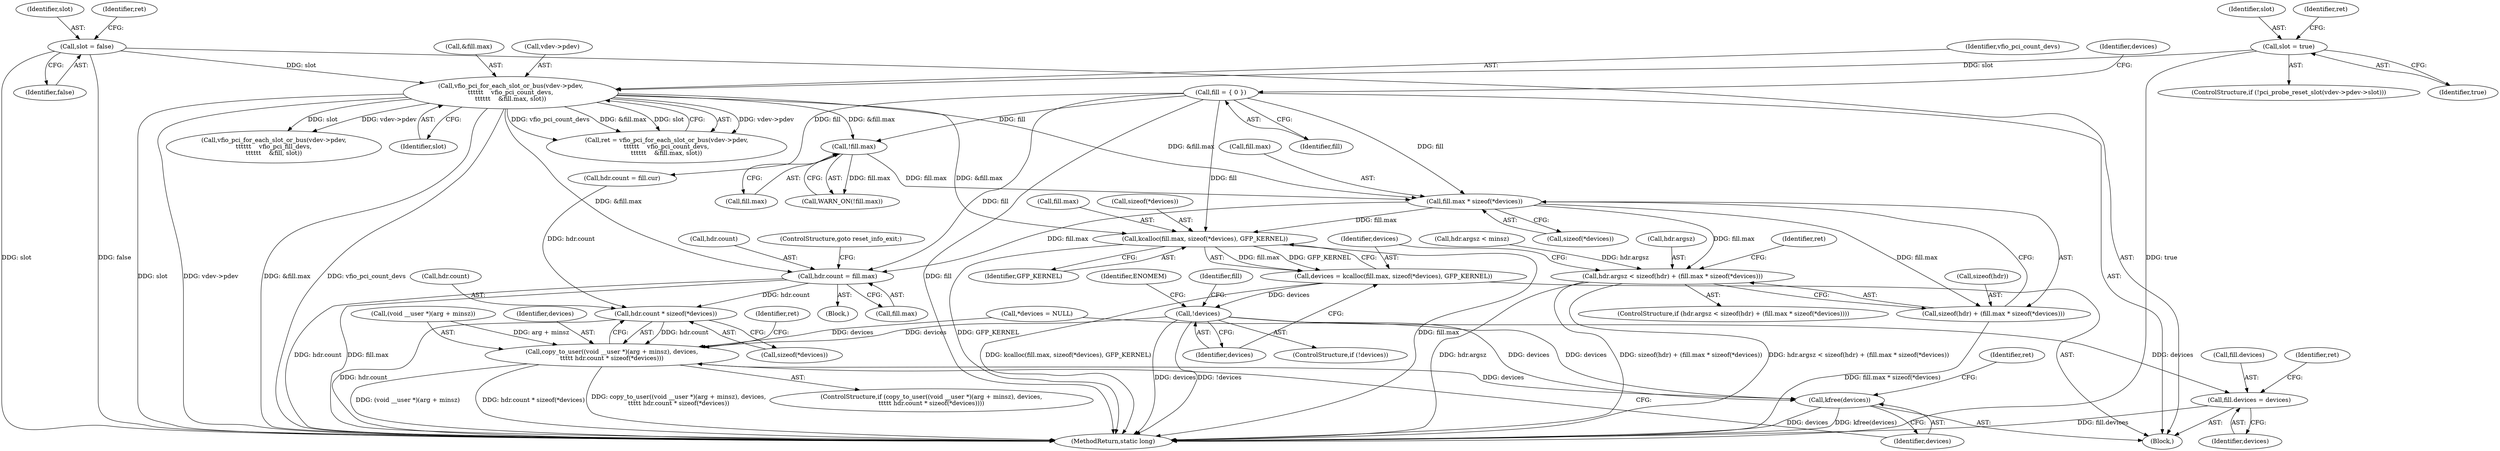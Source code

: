digraph "0_linux_05692d7005a364add85c6e25a6c4447ce08f913a@API" {
"1000983" [label="(Call,fill.max * sizeof(*devices))"];
"1000971" [label="(Call,!fill.max)"];
"1000893" [label="(Call,fill = { 0 })"];
"1000956" [label="(Call,vfio_pci_for_each_slot_or_bus(vdev->pdev,\n\t\t\t\t\t\t    vfio_pci_count_devs,\n\t\t\t\t\t\t    &fill.max, slot))"];
"1000940" [label="(Call,slot = true)"];
"1000900" [label="(Call,slot = false)"];
"1000976" [label="(Call,hdr.argsz < sizeof(hdr) + (fill.max * sizeof(*devices)))"];
"1000980" [label="(Call,sizeof(hdr) + (fill.max * sizeof(*devices)))"];
"1000995" [label="(Call,hdr.count = fill.max)"];
"1001069" [label="(Call,hdr.count * sizeof(*devices))"];
"1001062" [label="(Call,copy_to_user((void __user *)(arg + minsz), devices,\n\t\t\t\t\t hdr.count * sizeof(*devices)))"];
"1001080" [label="(Call,kfree(devices))"];
"1001005" [label="(Call,kcalloc(fill.max, sizeof(*devices), GFP_KERNEL))"];
"1001003" [label="(Call,devices = kcalloc(fill.max, sizeof(*devices), GFP_KERNEL))"];
"1001014" [label="(Call,!devices)"];
"1001019" [label="(Call,fill.devices = devices)"];
"1000893" [label="(Call,fill = { 0 })"];
"1000990" [label="(Block,)"];
"1001019" [label="(Call,fill.devices = devices)"];
"1001080" [label="(Call,kfree(devices))"];
"1001077" [label="(Identifier,ret)"];
"1001013" [label="(ControlStructure,if (!devices))"];
"1000992" [label="(Identifier,ret)"];
"1001002" [label="(ControlStructure,goto reset_info_exit;)"];
"1000901" [label="(Identifier,slot)"];
"1001020" [label="(Call,fill.devices)"];
"1000971" [label="(Call,!fill.max)"];
"1000972" [label="(Call,fill.max)"];
"1000897" [label="(Identifier,devices)"];
"1000970" [label="(Call,WARN_ON(!fill.max))"];
"1000996" [label="(Call,hdr.count)"];
"1000961" [label="(Call,&fill.max)"];
"1000975" [label="(ControlStructure,if (hdr.argsz < sizeof(hdr) + (fill.max * sizeof(*devices))))"];
"1000896" [label="(Call,*devices = NULL)"];
"1000981" [label="(Call,sizeof(hdr))"];
"1001069" [label="(Call,hdr.count * sizeof(*devices))"];
"1001369" [label="(MethodReturn,static long)"];
"1001070" [label="(Call,hdr.count)"];
"1001061" [label="(ControlStructure,if (copy_to_user((void __user *)(arg + minsz), devices,\n\t\t\t\t\t hdr.count * sizeof(*devices))))"];
"1000980" [label="(Call,sizeof(hdr) + (fill.max * sizeof(*devices)))"];
"1000995" [label="(Call,hdr.count = fill.max)"];
"1001005" [label="(Call,kcalloc(fill.max, sizeof(*devices), GFP_KERNEL))"];
"1000941" [label="(Identifier,slot)"];
"1001006" [label="(Call,fill.max)"];
"1000976" [label="(Call,hdr.argsz < sizeof(hdr) + (fill.max * sizeof(*devices)))"];
"1001014" [label="(Call,!devices)"];
"1001037" [label="(Call,hdr.count = fill.cur)"];
"1000983" [label="(Call,fill.max * sizeof(*devices))"];
"1000894" [label="(Identifier,fill)"];
"1000919" [label="(Call,hdr.argsz < minsz)"];
"1001063" [label="(Call,(void __user *)(arg + minsz))"];
"1000890" [label="(Block,)"];
"1001062" [label="(Call,copy_to_user((void __user *)(arg + minsz), devices,\n\t\t\t\t\t hdr.count * sizeof(*devices)))"];
"1000940" [label="(Call,slot = true)"];
"1001073" [label="(Call,sizeof(*devices))"];
"1001012" [label="(Identifier,GFP_KERNEL)"];
"1000900" [label="(Call,slot = false)"];
"1001009" [label="(Call,sizeof(*devices))"];
"1000954" [label="(Call,ret = vfio_pci_for_each_slot_or_bus(vdev->pdev,\n\t\t\t\t\t\t    vfio_pci_count_devs,\n\t\t\t\t\t\t    &fill.max, slot))"];
"1001068" [label="(Identifier,devices)"];
"1000932" [label="(ControlStructure,if (!pci_probe_reset_slot(vdev->pdev->slot)))"];
"1000977" [label="(Call,hdr.argsz)"];
"1000942" [label="(Identifier,true)"];
"1001083" [label="(Identifier,ret)"];
"1001023" [label="(Identifier,devices)"];
"1001026" [label="(Call,vfio_pci_for_each_slot_or_bus(vdev->pdev,\n\t\t\t\t\t\t    vfio_pci_fill_devs,\n\t\t\t\t\t\t    &fill, slot))"];
"1000902" [label="(Identifier,false)"];
"1001015" [label="(Identifier,devices)"];
"1001021" [label="(Identifier,fill)"];
"1000999" [label="(Call,fill.max)"];
"1000957" [label="(Call,vdev->pdev)"];
"1000955" [label="(Identifier,ret)"];
"1000905" [label="(Identifier,ret)"];
"1001003" [label="(Call,devices = kcalloc(fill.max, sizeof(*devices), GFP_KERNEL))"];
"1001018" [label="(Identifier,ENOMEM)"];
"1001004" [label="(Identifier,devices)"];
"1000965" [label="(Identifier,slot)"];
"1001025" [label="(Identifier,ret)"];
"1000960" [label="(Identifier,vfio_pci_count_devs)"];
"1001081" [label="(Identifier,devices)"];
"1000956" [label="(Call,vfio_pci_for_each_slot_or_bus(vdev->pdev,\n\t\t\t\t\t\t    vfio_pci_count_devs,\n\t\t\t\t\t\t    &fill.max, slot))"];
"1000987" [label="(Call,sizeof(*devices))"];
"1000984" [label="(Call,fill.max)"];
"1000983" -> "1000980"  [label="AST: "];
"1000983" -> "1000987"  [label="CFG: "];
"1000984" -> "1000983"  [label="AST: "];
"1000987" -> "1000983"  [label="AST: "];
"1000980" -> "1000983"  [label="CFG: "];
"1000983" -> "1000976"  [label="DDG: fill.max"];
"1000983" -> "1000980"  [label="DDG: fill.max"];
"1000971" -> "1000983"  [label="DDG: fill.max"];
"1000893" -> "1000983"  [label="DDG: fill"];
"1000956" -> "1000983"  [label="DDG: &fill.max"];
"1000983" -> "1000995"  [label="DDG: fill.max"];
"1000983" -> "1001005"  [label="DDG: fill.max"];
"1000971" -> "1000970"  [label="AST: "];
"1000971" -> "1000972"  [label="CFG: "];
"1000972" -> "1000971"  [label="AST: "];
"1000970" -> "1000971"  [label="CFG: "];
"1000971" -> "1000970"  [label="DDG: fill.max"];
"1000893" -> "1000971"  [label="DDG: fill"];
"1000956" -> "1000971"  [label="DDG: &fill.max"];
"1000893" -> "1000890"  [label="AST: "];
"1000893" -> "1000894"  [label="CFG: "];
"1000894" -> "1000893"  [label="AST: "];
"1000897" -> "1000893"  [label="CFG: "];
"1000893" -> "1001369"  [label="DDG: fill"];
"1000893" -> "1000995"  [label="DDG: fill"];
"1000893" -> "1001005"  [label="DDG: fill"];
"1000893" -> "1001037"  [label="DDG: fill"];
"1000956" -> "1000954"  [label="AST: "];
"1000956" -> "1000965"  [label="CFG: "];
"1000957" -> "1000956"  [label="AST: "];
"1000960" -> "1000956"  [label="AST: "];
"1000961" -> "1000956"  [label="AST: "];
"1000965" -> "1000956"  [label="AST: "];
"1000954" -> "1000956"  [label="CFG: "];
"1000956" -> "1001369"  [label="DDG: slot"];
"1000956" -> "1001369"  [label="DDG: vdev->pdev"];
"1000956" -> "1001369"  [label="DDG: &fill.max"];
"1000956" -> "1001369"  [label="DDG: vfio_pci_count_devs"];
"1000956" -> "1000954"  [label="DDG: vdev->pdev"];
"1000956" -> "1000954"  [label="DDG: vfio_pci_count_devs"];
"1000956" -> "1000954"  [label="DDG: &fill.max"];
"1000956" -> "1000954"  [label="DDG: slot"];
"1000940" -> "1000956"  [label="DDG: slot"];
"1000900" -> "1000956"  [label="DDG: slot"];
"1000956" -> "1000995"  [label="DDG: &fill.max"];
"1000956" -> "1001005"  [label="DDG: &fill.max"];
"1000956" -> "1001026"  [label="DDG: vdev->pdev"];
"1000956" -> "1001026"  [label="DDG: slot"];
"1000940" -> "1000932"  [label="AST: "];
"1000940" -> "1000942"  [label="CFG: "];
"1000941" -> "1000940"  [label="AST: "];
"1000942" -> "1000940"  [label="AST: "];
"1000955" -> "1000940"  [label="CFG: "];
"1000940" -> "1001369"  [label="DDG: true"];
"1000900" -> "1000890"  [label="AST: "];
"1000900" -> "1000902"  [label="CFG: "];
"1000901" -> "1000900"  [label="AST: "];
"1000902" -> "1000900"  [label="AST: "];
"1000905" -> "1000900"  [label="CFG: "];
"1000900" -> "1001369"  [label="DDG: false"];
"1000900" -> "1001369"  [label="DDG: slot"];
"1000976" -> "1000975"  [label="AST: "];
"1000976" -> "1000980"  [label="CFG: "];
"1000977" -> "1000976"  [label="AST: "];
"1000980" -> "1000976"  [label="AST: "];
"1000992" -> "1000976"  [label="CFG: "];
"1001004" -> "1000976"  [label="CFG: "];
"1000976" -> "1001369"  [label="DDG: hdr.argsz"];
"1000976" -> "1001369"  [label="DDG: sizeof(hdr) + (fill.max * sizeof(*devices))"];
"1000976" -> "1001369"  [label="DDG: hdr.argsz < sizeof(hdr) + (fill.max * sizeof(*devices))"];
"1000919" -> "1000976"  [label="DDG: hdr.argsz"];
"1000981" -> "1000980"  [label="AST: "];
"1000980" -> "1001369"  [label="DDG: fill.max * sizeof(*devices)"];
"1000995" -> "1000990"  [label="AST: "];
"1000995" -> "1000999"  [label="CFG: "];
"1000996" -> "1000995"  [label="AST: "];
"1000999" -> "1000995"  [label="AST: "];
"1001002" -> "1000995"  [label="CFG: "];
"1000995" -> "1001369"  [label="DDG: hdr.count"];
"1000995" -> "1001369"  [label="DDG: fill.max"];
"1000995" -> "1001069"  [label="DDG: hdr.count"];
"1001069" -> "1001062"  [label="AST: "];
"1001069" -> "1001073"  [label="CFG: "];
"1001070" -> "1001069"  [label="AST: "];
"1001073" -> "1001069"  [label="AST: "];
"1001062" -> "1001069"  [label="CFG: "];
"1001069" -> "1001369"  [label="DDG: hdr.count"];
"1001069" -> "1001062"  [label="DDG: hdr.count"];
"1001037" -> "1001069"  [label="DDG: hdr.count"];
"1001062" -> "1001061"  [label="AST: "];
"1001063" -> "1001062"  [label="AST: "];
"1001068" -> "1001062"  [label="AST: "];
"1001077" -> "1001062"  [label="CFG: "];
"1001081" -> "1001062"  [label="CFG: "];
"1001062" -> "1001369"  [label="DDG: copy_to_user((void __user *)(arg + minsz), devices,\n\t\t\t\t\t hdr.count * sizeof(*devices))"];
"1001062" -> "1001369"  [label="DDG: (void __user *)(arg + minsz)"];
"1001062" -> "1001369"  [label="DDG: hdr.count * sizeof(*devices)"];
"1001063" -> "1001062"  [label="DDG: arg + minsz"];
"1000896" -> "1001062"  [label="DDG: devices"];
"1001014" -> "1001062"  [label="DDG: devices"];
"1001062" -> "1001080"  [label="DDG: devices"];
"1001080" -> "1000890"  [label="AST: "];
"1001080" -> "1001081"  [label="CFG: "];
"1001081" -> "1001080"  [label="AST: "];
"1001083" -> "1001080"  [label="CFG: "];
"1001080" -> "1001369"  [label="DDG: kfree(devices)"];
"1001080" -> "1001369"  [label="DDG: devices"];
"1000896" -> "1001080"  [label="DDG: devices"];
"1001014" -> "1001080"  [label="DDG: devices"];
"1001005" -> "1001003"  [label="AST: "];
"1001005" -> "1001012"  [label="CFG: "];
"1001006" -> "1001005"  [label="AST: "];
"1001009" -> "1001005"  [label="AST: "];
"1001012" -> "1001005"  [label="AST: "];
"1001003" -> "1001005"  [label="CFG: "];
"1001005" -> "1001369"  [label="DDG: GFP_KERNEL"];
"1001005" -> "1001369"  [label="DDG: fill.max"];
"1001005" -> "1001003"  [label="DDG: fill.max"];
"1001005" -> "1001003"  [label="DDG: GFP_KERNEL"];
"1001003" -> "1000890"  [label="AST: "];
"1001004" -> "1001003"  [label="AST: "];
"1001015" -> "1001003"  [label="CFG: "];
"1001003" -> "1001369"  [label="DDG: kcalloc(fill.max, sizeof(*devices), GFP_KERNEL)"];
"1001003" -> "1001014"  [label="DDG: devices"];
"1001014" -> "1001013"  [label="AST: "];
"1001014" -> "1001015"  [label="CFG: "];
"1001015" -> "1001014"  [label="AST: "];
"1001018" -> "1001014"  [label="CFG: "];
"1001021" -> "1001014"  [label="CFG: "];
"1001014" -> "1001369"  [label="DDG: devices"];
"1001014" -> "1001369"  [label="DDG: !devices"];
"1001014" -> "1001019"  [label="DDG: devices"];
"1001019" -> "1000890"  [label="AST: "];
"1001019" -> "1001023"  [label="CFG: "];
"1001020" -> "1001019"  [label="AST: "];
"1001023" -> "1001019"  [label="AST: "];
"1001025" -> "1001019"  [label="CFG: "];
"1001019" -> "1001369"  [label="DDG: fill.devices"];
}
